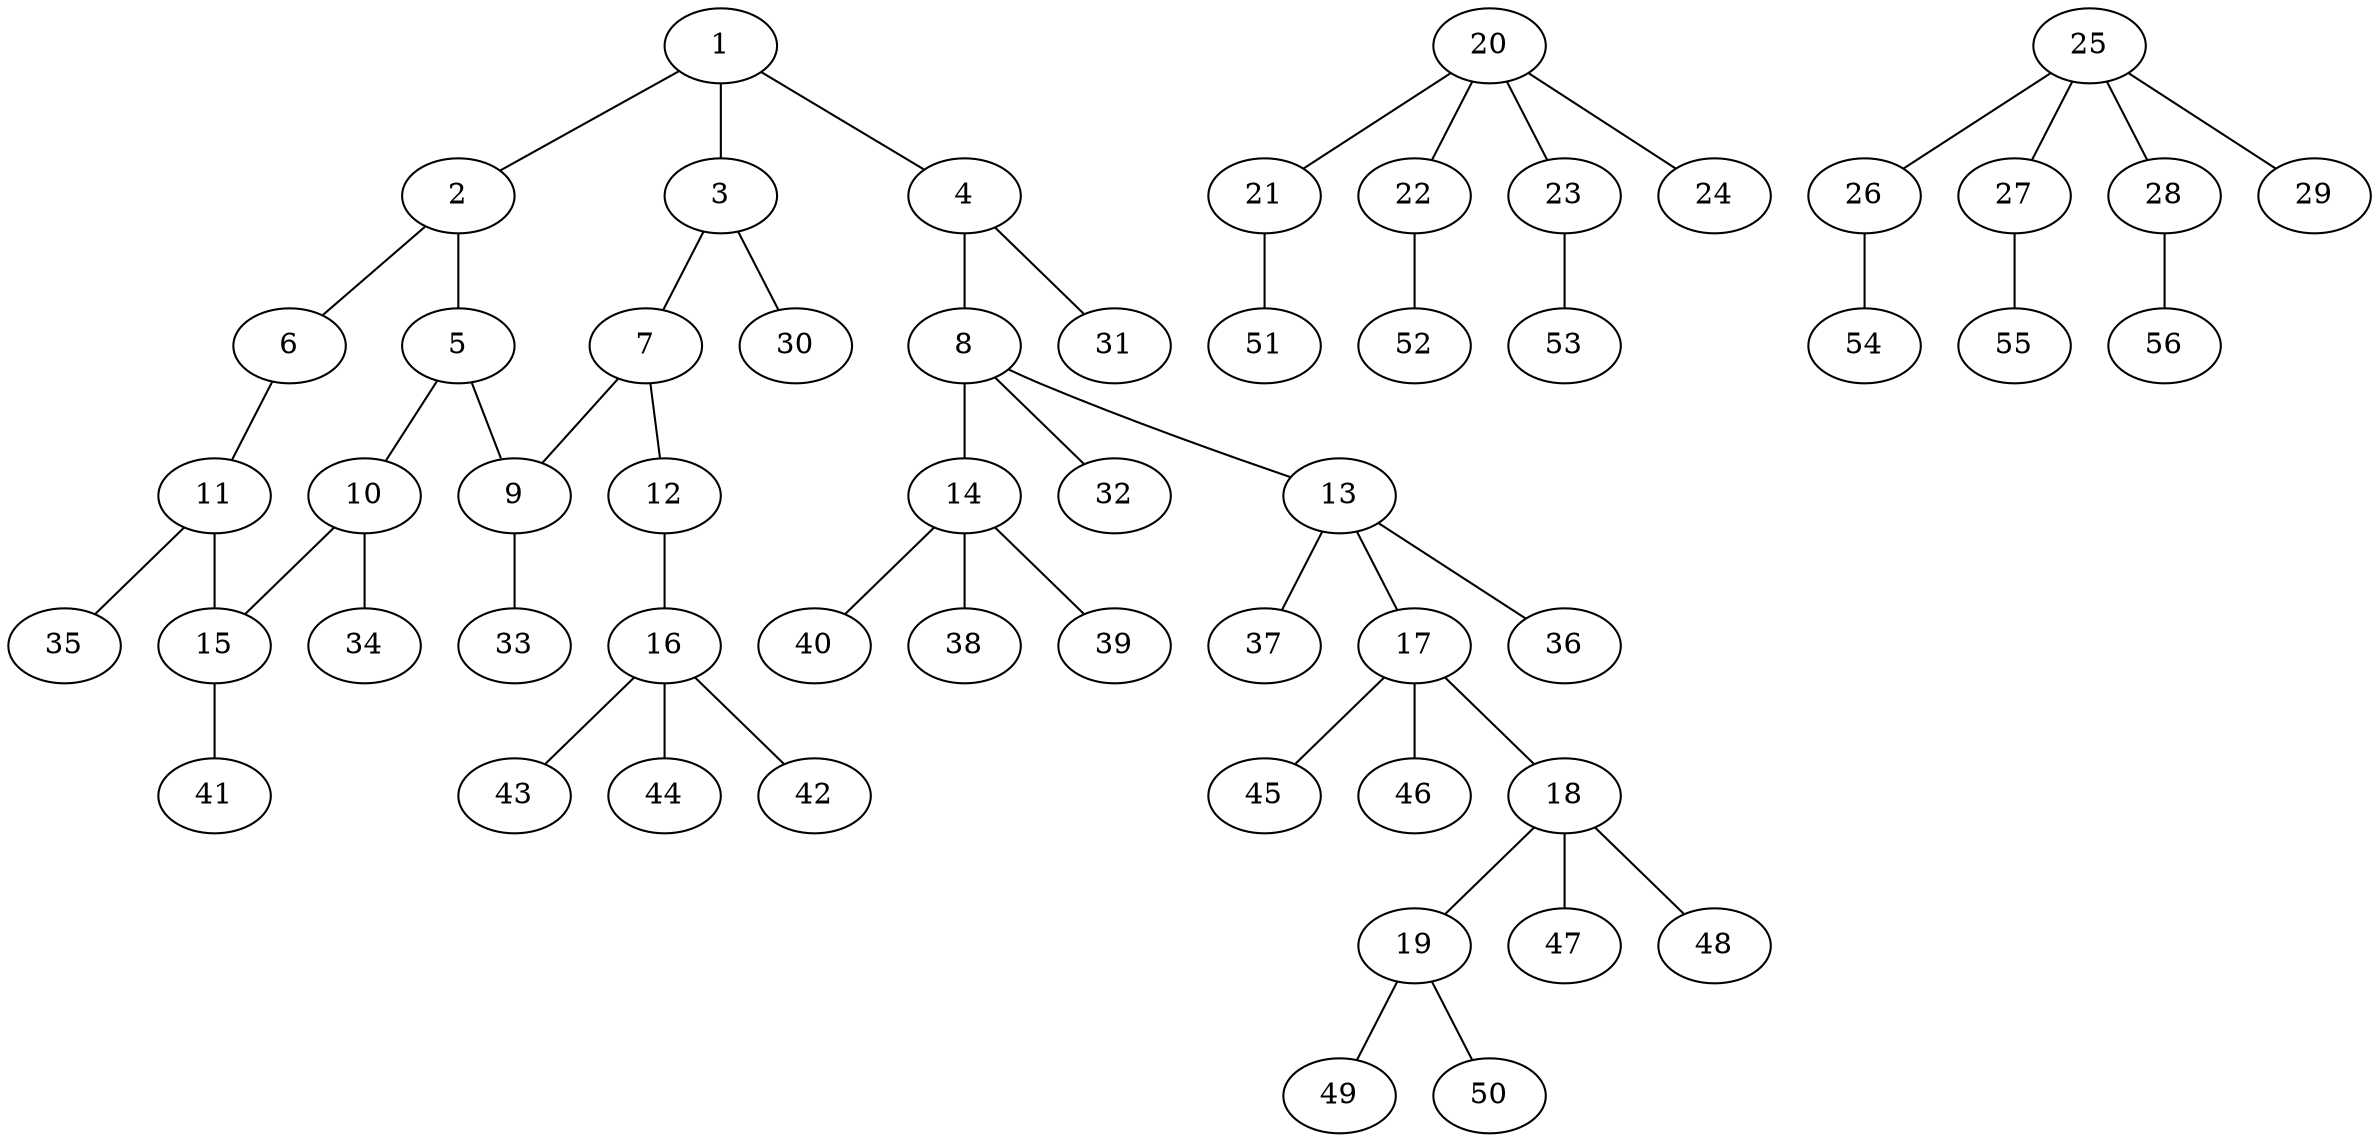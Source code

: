 graph molecule_4305 {
	1	 [chem=C];
	2	 [chem=C];
	1 -- 2	 [valence=1];
	3	 [chem=C];
	1 -- 3	 [valence=2];
	4	 [chem=N];
	1 -- 4	 [valence=1];
	5	 [chem=C];
	2 -- 5	 [valence=1];
	6	 [chem=N];
	2 -- 6	 [valence=2];
	7	 [chem=C];
	3 -- 7	 [valence=1];
	30	 [chem=H];
	3 -- 30	 [valence=1];
	8	 [chem=C];
	4 -- 8	 [valence=1];
	31	 [chem=H];
	4 -- 31	 [valence=1];
	9	 [chem=C];
	5 -- 9	 [valence=1];
	10	 [chem=C];
	5 -- 10	 [valence=2];
	11	 [chem=C];
	6 -- 11	 [valence=1];
	7 -- 9	 [valence=2];
	12	 [chem=O];
	7 -- 12	 [valence=1];
	13	 [chem=C];
	8 -- 13	 [valence=1];
	14	 [chem=C];
	8 -- 14	 [valence=1];
	32	 [chem=H];
	8 -- 32	 [valence=1];
	33	 [chem=H];
	9 -- 33	 [valence=1];
	15	 [chem=C];
	10 -- 15	 [valence=1];
	34	 [chem=H];
	10 -- 34	 [valence=1];
	11 -- 15	 [valence=2];
	35	 [chem=H];
	11 -- 35	 [valence=1];
	16	 [chem=C];
	12 -- 16	 [valence=1];
	17	 [chem=C];
	13 -- 17	 [valence=1];
	36	 [chem=H];
	13 -- 36	 [valence=1];
	37	 [chem=H];
	13 -- 37	 [valence=1];
	38	 [chem=H];
	14 -- 38	 [valence=1];
	39	 [chem=H];
	14 -- 39	 [valence=1];
	40	 [chem=H];
	14 -- 40	 [valence=1];
	41	 [chem=H];
	15 -- 41	 [valence=1];
	42	 [chem=H];
	16 -- 42	 [valence=1];
	43	 [chem=H];
	16 -- 43	 [valence=1];
	44	 [chem=H];
	16 -- 44	 [valence=1];
	18	 [chem=C];
	17 -- 18	 [valence=1];
	45	 [chem=H];
	17 -- 45	 [valence=1];
	46	 [chem=H];
	17 -- 46	 [valence=1];
	19	 [chem=N];
	18 -- 19	 [valence=1];
	47	 [chem=H];
	18 -- 47	 [valence=1];
	48	 [chem=H];
	18 -- 48	 [valence=1];
	49	 [chem=H];
	19 -- 49	 [valence=1];
	50	 [chem=H];
	19 -- 50	 [valence=1];
	20	 [chem=P];
	21	 [chem=O];
	20 -- 21	 [valence=1];
	22	 [chem=O];
	20 -- 22	 [valence=1];
	23	 [chem=O];
	20 -- 23	 [valence=1];
	24	 [chem=O];
	20 -- 24	 [valence=2];
	51	 [chem=H];
	21 -- 51	 [valence=1];
	52	 [chem=H];
	22 -- 52	 [valence=1];
	53	 [chem=H];
	23 -- 53	 [valence=1];
	25	 [chem=P];
	26	 [chem=O];
	25 -- 26	 [valence=1];
	27	 [chem=O];
	25 -- 27	 [valence=1];
	28	 [chem=O];
	25 -- 28	 [valence=1];
	29	 [chem=O];
	25 -- 29	 [valence=2];
	54	 [chem=H];
	26 -- 54	 [valence=1];
	55	 [chem=H];
	27 -- 55	 [valence=1];
	56	 [chem=H];
	28 -- 56	 [valence=1];
}

